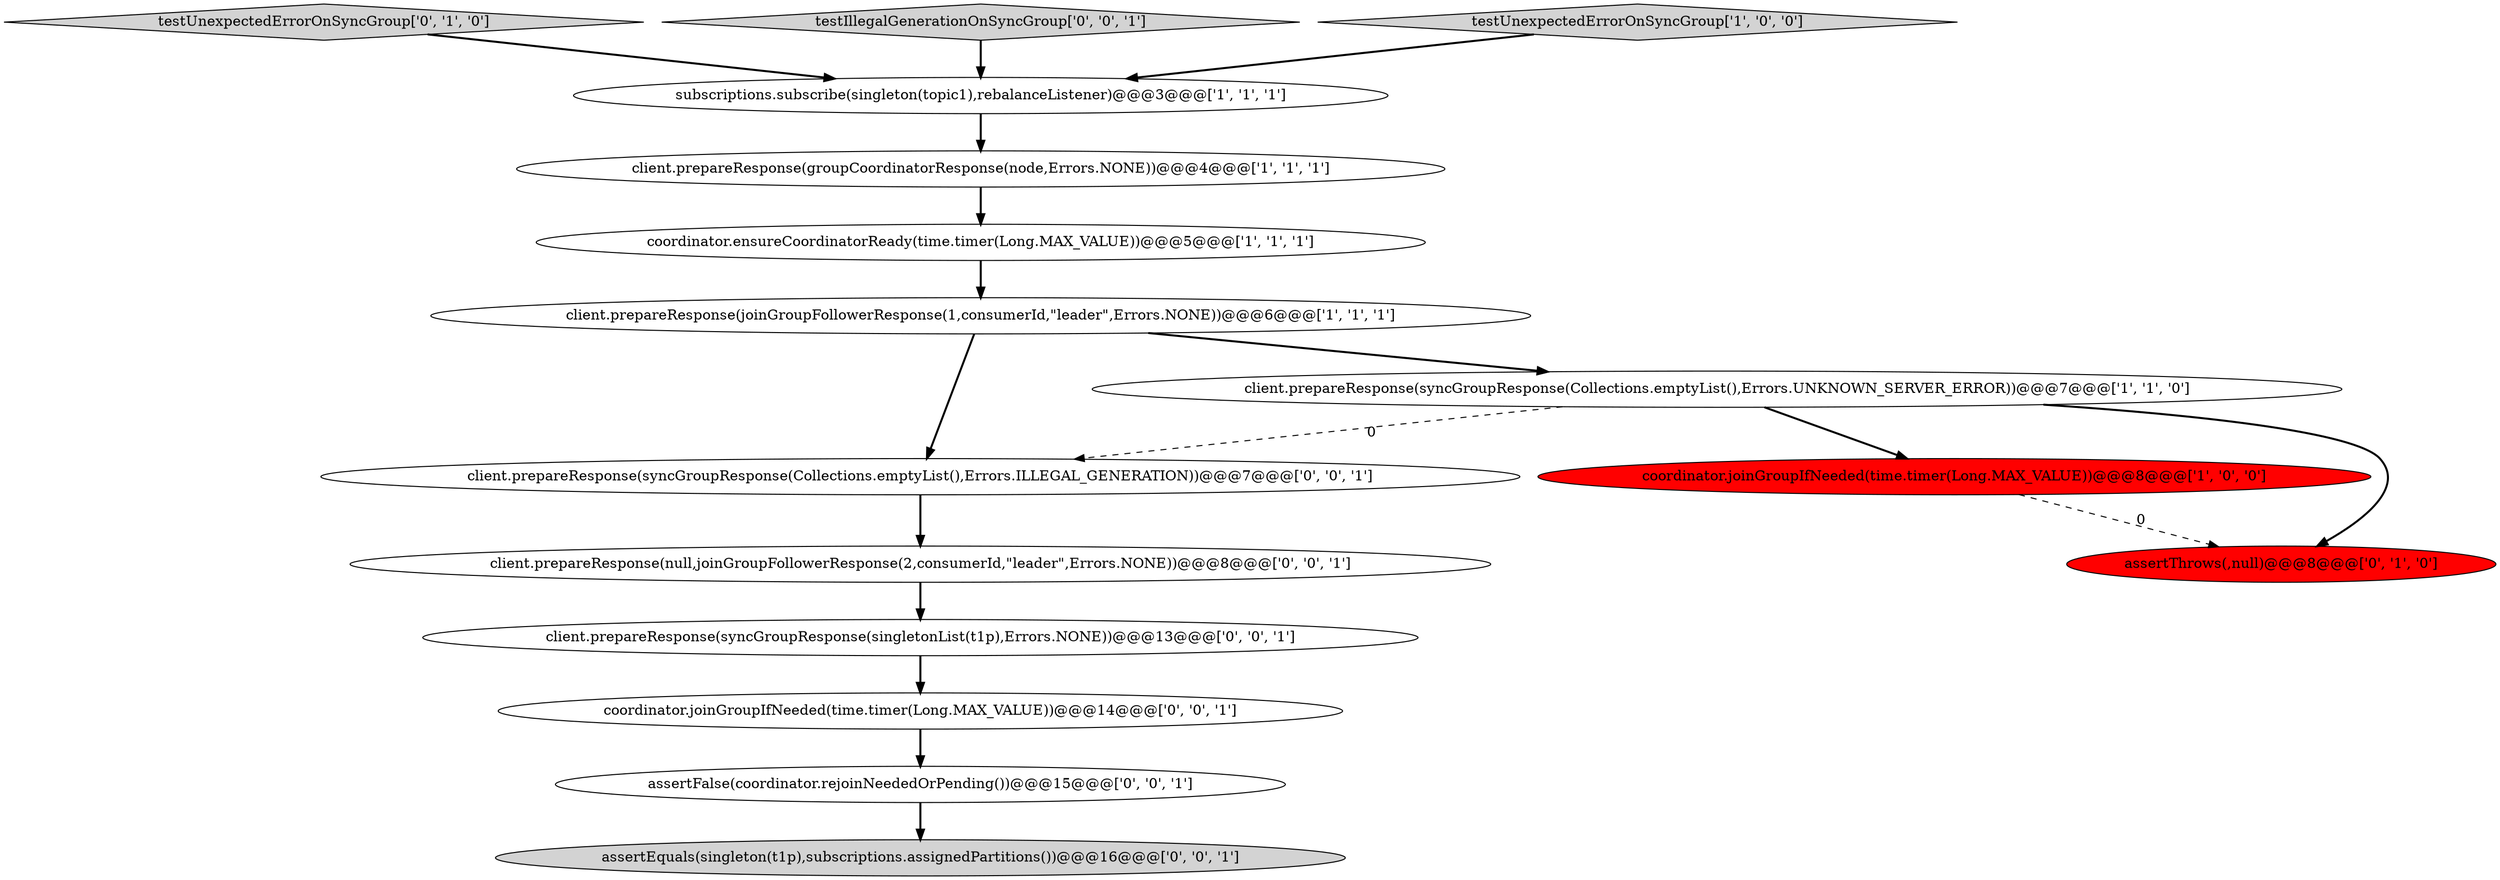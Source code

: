 digraph {
2 [style = filled, label = "coordinator.joinGroupIfNeeded(time.timer(Long.MAX_VALUE))@@@8@@@['1', '0', '0']", fillcolor = red, shape = ellipse image = "AAA1AAABBB1BBB"];
7 [style = filled, label = "testUnexpectedErrorOnSyncGroup['0', '1', '0']", fillcolor = lightgray, shape = diamond image = "AAA0AAABBB2BBB"];
15 [style = filled, label = "assertFalse(coordinator.rejoinNeededOrPending())@@@15@@@['0', '0', '1']", fillcolor = white, shape = ellipse image = "AAA0AAABBB3BBB"];
11 [style = filled, label = "testIllegalGenerationOnSyncGroup['0', '0', '1']", fillcolor = lightgray, shape = diamond image = "AAA0AAABBB3BBB"];
9 [style = filled, label = "client.prepareResponse(syncGroupResponse(singletonList(t1p),Errors.NONE))@@@13@@@['0', '0', '1']", fillcolor = white, shape = ellipse image = "AAA0AAABBB3BBB"];
0 [style = filled, label = "coordinator.ensureCoordinatorReady(time.timer(Long.MAX_VALUE))@@@5@@@['1', '1', '1']", fillcolor = white, shape = ellipse image = "AAA0AAABBB1BBB"];
14 [style = filled, label = "client.prepareResponse(syncGroupResponse(Collections.emptyList(),Errors.ILLEGAL_GENERATION))@@@7@@@['0', '0', '1']", fillcolor = white, shape = ellipse image = "AAA0AAABBB3BBB"];
1 [style = filled, label = "client.prepareResponse(syncGroupResponse(Collections.emptyList(),Errors.UNKNOWN_SERVER_ERROR))@@@7@@@['1', '1', '0']", fillcolor = white, shape = ellipse image = "AAA0AAABBB1BBB"];
6 [style = filled, label = "client.prepareResponse(groupCoordinatorResponse(node,Errors.NONE))@@@4@@@['1', '1', '1']", fillcolor = white, shape = ellipse image = "AAA0AAABBB1BBB"];
10 [style = filled, label = "assertEquals(singleton(t1p),subscriptions.assignedPartitions())@@@16@@@['0', '0', '1']", fillcolor = lightgray, shape = ellipse image = "AAA0AAABBB3BBB"];
8 [style = filled, label = "assertThrows(,null)@@@8@@@['0', '1', '0']", fillcolor = red, shape = ellipse image = "AAA1AAABBB2BBB"];
5 [style = filled, label = "client.prepareResponse(joinGroupFollowerResponse(1,consumerId,\"leader\",Errors.NONE))@@@6@@@['1', '1', '1']", fillcolor = white, shape = ellipse image = "AAA0AAABBB1BBB"];
4 [style = filled, label = "subscriptions.subscribe(singleton(topic1),rebalanceListener)@@@3@@@['1', '1', '1']", fillcolor = white, shape = ellipse image = "AAA0AAABBB1BBB"];
13 [style = filled, label = "coordinator.joinGroupIfNeeded(time.timer(Long.MAX_VALUE))@@@14@@@['0', '0', '1']", fillcolor = white, shape = ellipse image = "AAA0AAABBB3BBB"];
3 [style = filled, label = "testUnexpectedErrorOnSyncGroup['1', '0', '0']", fillcolor = lightgray, shape = diamond image = "AAA0AAABBB1BBB"];
12 [style = filled, label = "client.prepareResponse(null,joinGroupFollowerResponse(2,consumerId,\"leader\",Errors.NONE))@@@8@@@['0', '0', '1']", fillcolor = white, shape = ellipse image = "AAA0AAABBB3BBB"];
5->1 [style = bold, label=""];
11->4 [style = bold, label=""];
1->2 [style = bold, label=""];
15->10 [style = bold, label=""];
6->0 [style = bold, label=""];
13->15 [style = bold, label=""];
1->8 [style = bold, label=""];
7->4 [style = bold, label=""];
5->14 [style = bold, label=""];
12->9 [style = bold, label=""];
1->14 [style = dashed, label="0"];
4->6 [style = bold, label=""];
3->4 [style = bold, label=""];
2->8 [style = dashed, label="0"];
14->12 [style = bold, label=""];
0->5 [style = bold, label=""];
9->13 [style = bold, label=""];
}
